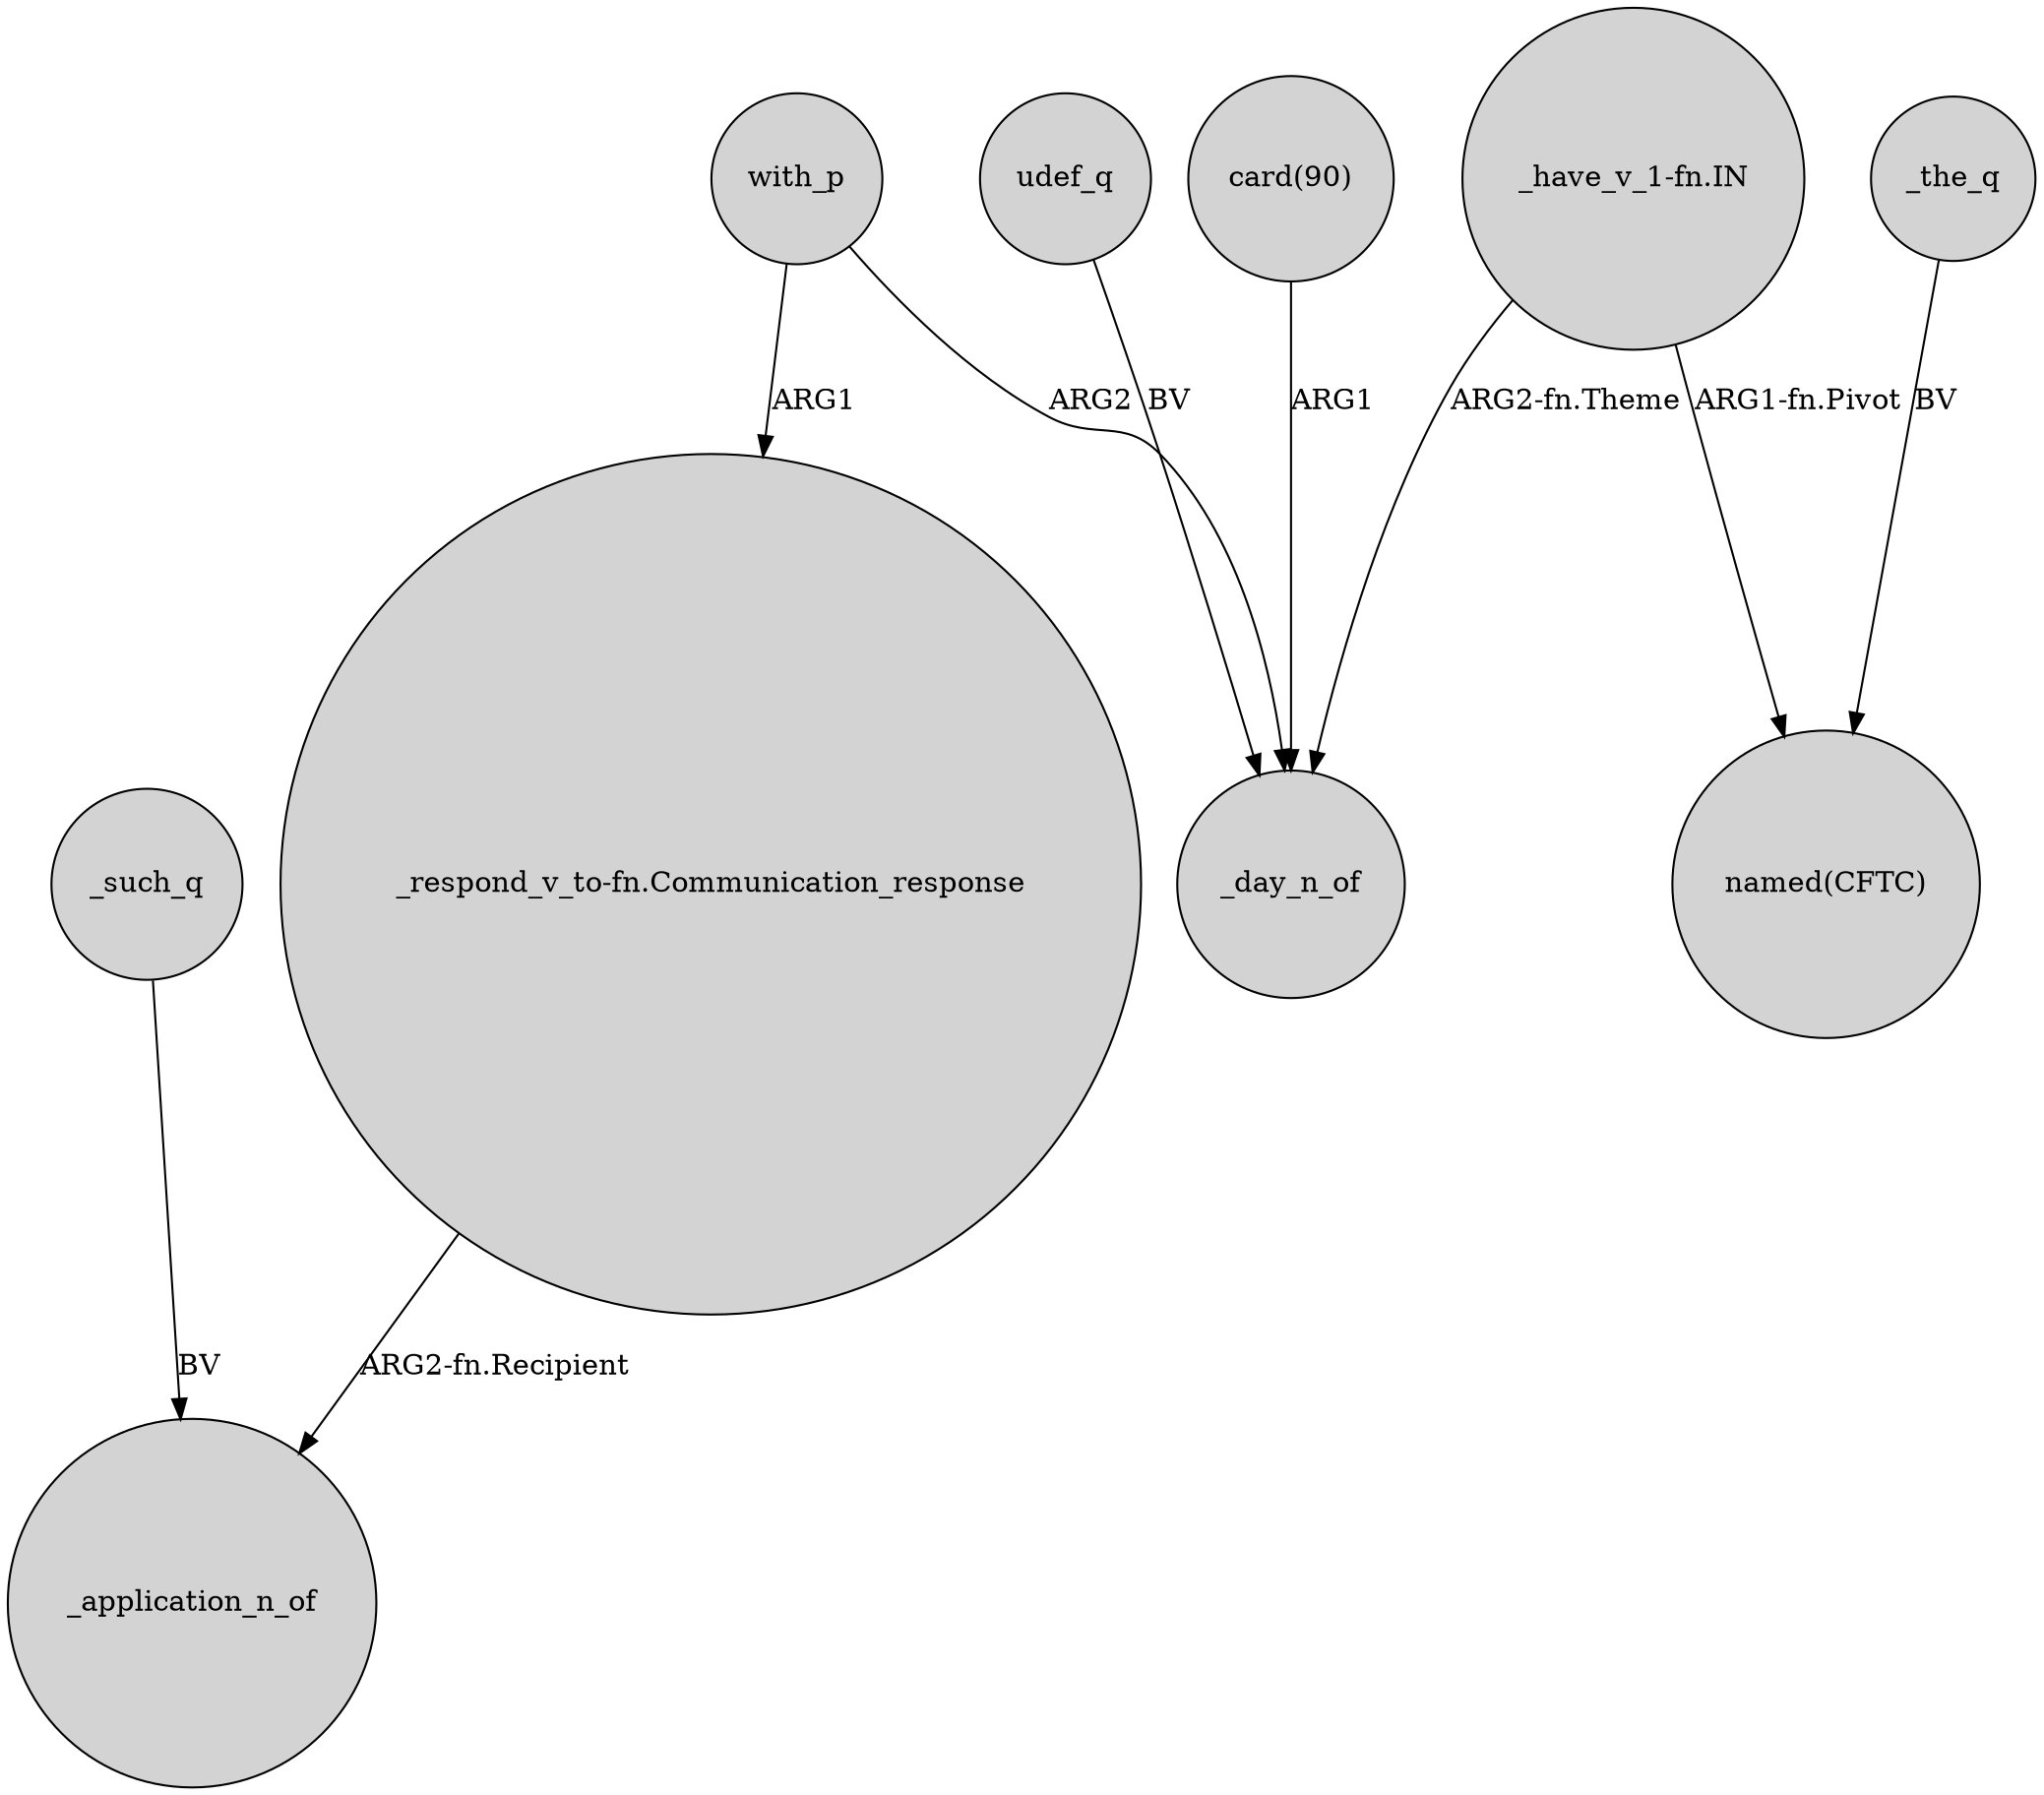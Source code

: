 digraph {
	node [shape=circle style=filled]
	"_respond_v_to-fn.Communication_response" -> _application_n_of [label="ARG2-fn.Recipient"]
	udef_q -> _day_n_of [label=BV]
	with_p -> _day_n_of [label=ARG2]
	_the_q -> "named(CFTC)" [label=BV]
	"card(90)" -> _day_n_of [label=ARG1]
	"_have_v_1-fn.IN" -> _day_n_of [label="ARG2-fn.Theme"]
	"_have_v_1-fn.IN" -> "named(CFTC)" [label="ARG1-fn.Pivot"]
	_such_q -> _application_n_of [label=BV]
	with_p -> "_respond_v_to-fn.Communication_response" [label=ARG1]
}
